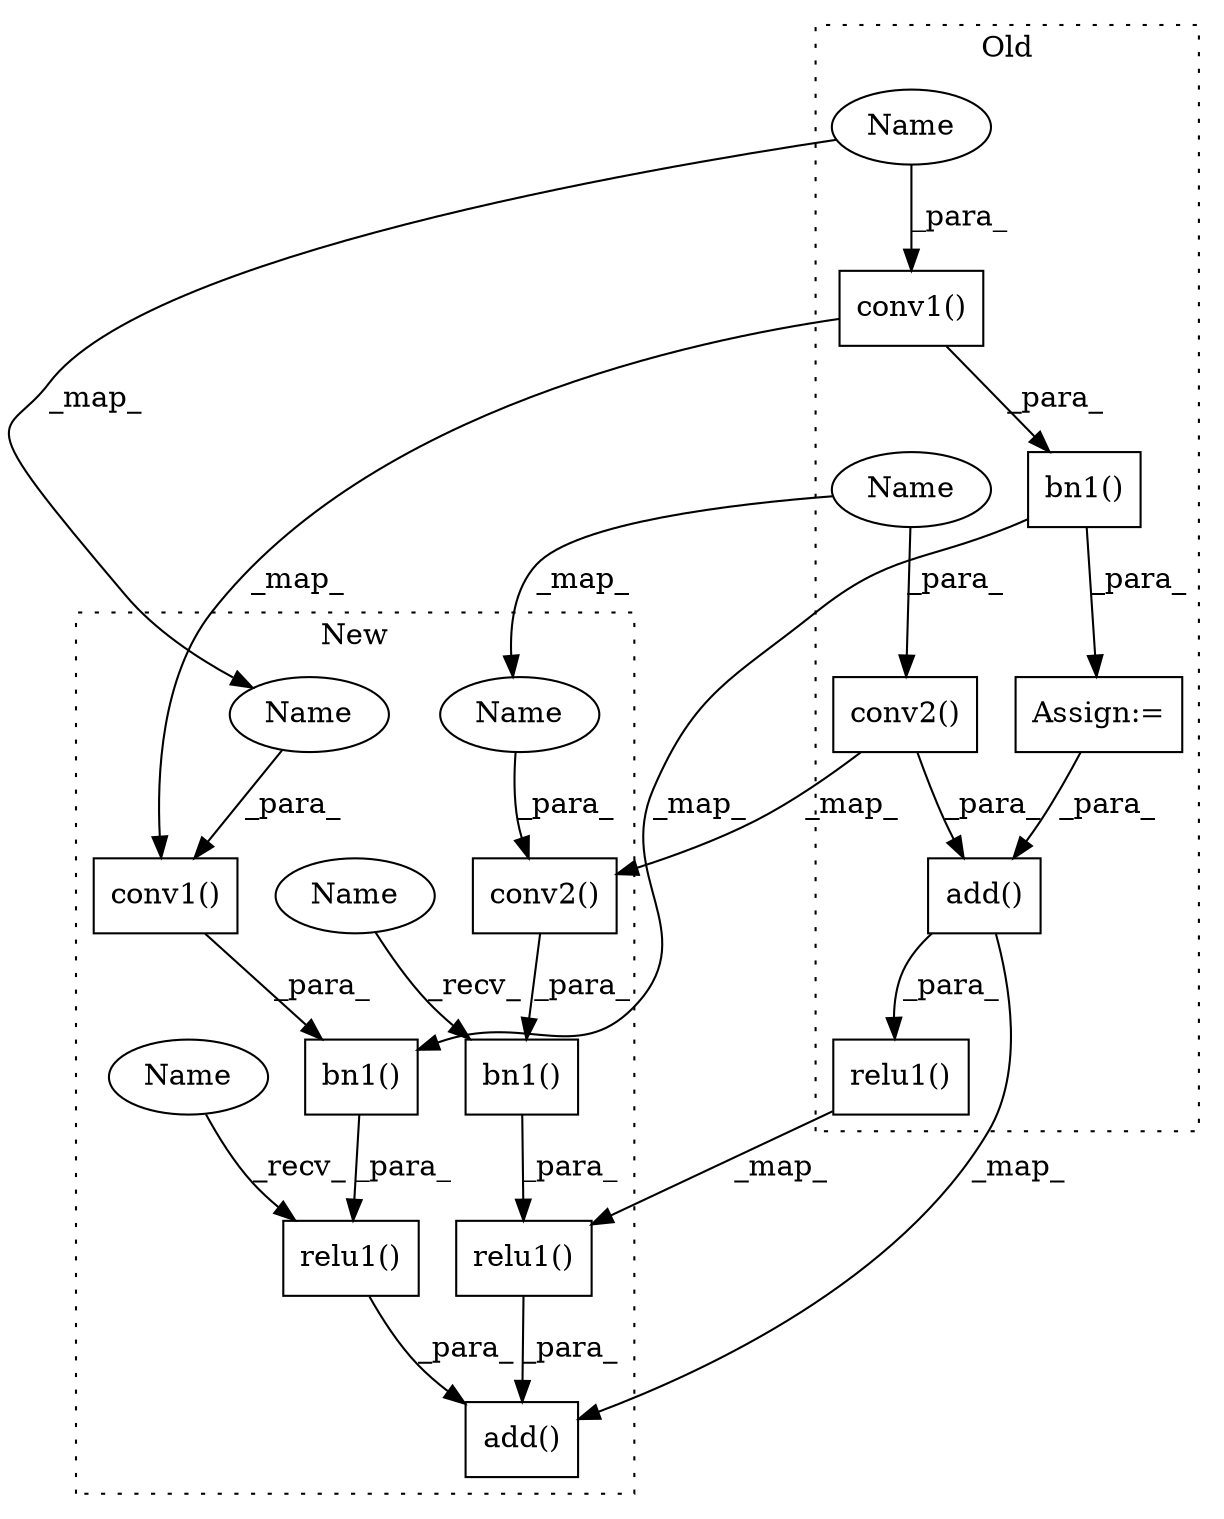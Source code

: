 digraph G {
subgraph cluster0 {
1 [label="relu1()" a="75" s="1989,2019" l="11,1" shape="box"];
4 [label="conv2()" a="75" s="1889,1901" l="11,1" shape="box"];
8 [label="add()" a="75" s="2000,2018" l="10,1" shape="box"];
9 [label="conv1()" a="75" s="1791,1803" l="11,1" shape="box"];
12 [label="bn1()" a="75" s="1820,1832" l="9,1" shape="box"];
13 [label="Assign:=" a="68" s="1817" l="3" shape="box"];
16 [label="Name" a="87" s="1802" l="1" shape="ellipse"];
17 [label="Name" a="87" s="1900" l="1" shape="ellipse"];
label = "Old";
style="dotted";
}
subgraph cluster1 {
2 [label="relu1()" a="75" s="1269,1314" l="11,1" shape="box"];
3 [label="conv2()" a="75" s="1299,1311" l="11,1" shape="box"];
5 [label="bn1()" a="75" s="1290,1312" l="9,1" shape="box"];
6 [label="relu1()" a="75" s="1167,1212" l="11,1" shape="box"];
7 [label="add()" a="75" s="1402,1420" l="10,1" shape="box"];
10 [label="conv1()" a="75" s="1197,1209" l="11,1" shape="box"];
11 [label="bn1()" a="75" s="1188,1210" l="9,1" shape="box"];
14 [label="Name" a="87" s="1208" l="1" shape="ellipse"];
15 [label="Name" a="87" s="1310" l="1" shape="ellipse"];
18 [label="Name" a="87" s="1290" l="4" shape="ellipse"];
19 [label="Name" a="87" s="1167" l="4" shape="ellipse"];
label = "New";
style="dotted";
}
1 -> 2 [label="_map_"];
2 -> 7 [label="_para_"];
3 -> 5 [label="_para_"];
4 -> 8 [label="_para_"];
4 -> 3 [label="_map_"];
5 -> 2 [label="_para_"];
6 -> 7 [label="_para_"];
8 -> 7 [label="_map_"];
8 -> 1 [label="_para_"];
9 -> 12 [label="_para_"];
9 -> 10 [label="_map_"];
10 -> 11 [label="_para_"];
11 -> 6 [label="_para_"];
12 -> 11 [label="_map_"];
12 -> 13 [label="_para_"];
13 -> 8 [label="_para_"];
14 -> 10 [label="_para_"];
15 -> 3 [label="_para_"];
16 -> 14 [label="_map_"];
16 -> 9 [label="_para_"];
17 -> 15 [label="_map_"];
17 -> 4 [label="_para_"];
18 -> 5 [label="_recv_"];
19 -> 6 [label="_recv_"];
}